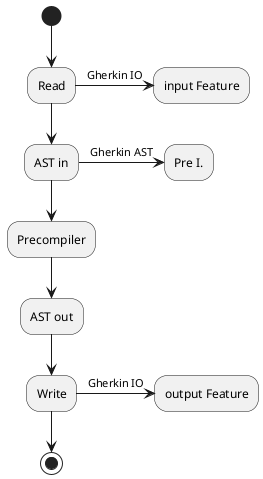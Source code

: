 @startuml
(*) --> "Read"
-right->[Gherkin IO] "input Feature"
"Read" --> "AST in"
-right->[Gherkin AST]"Pre I."
"AST in" --> "Precompiler"
--> "AST out"
--> "Write"
-right->[Gherkin IO] "output Feature"
"Write" --> (*)
@enduml